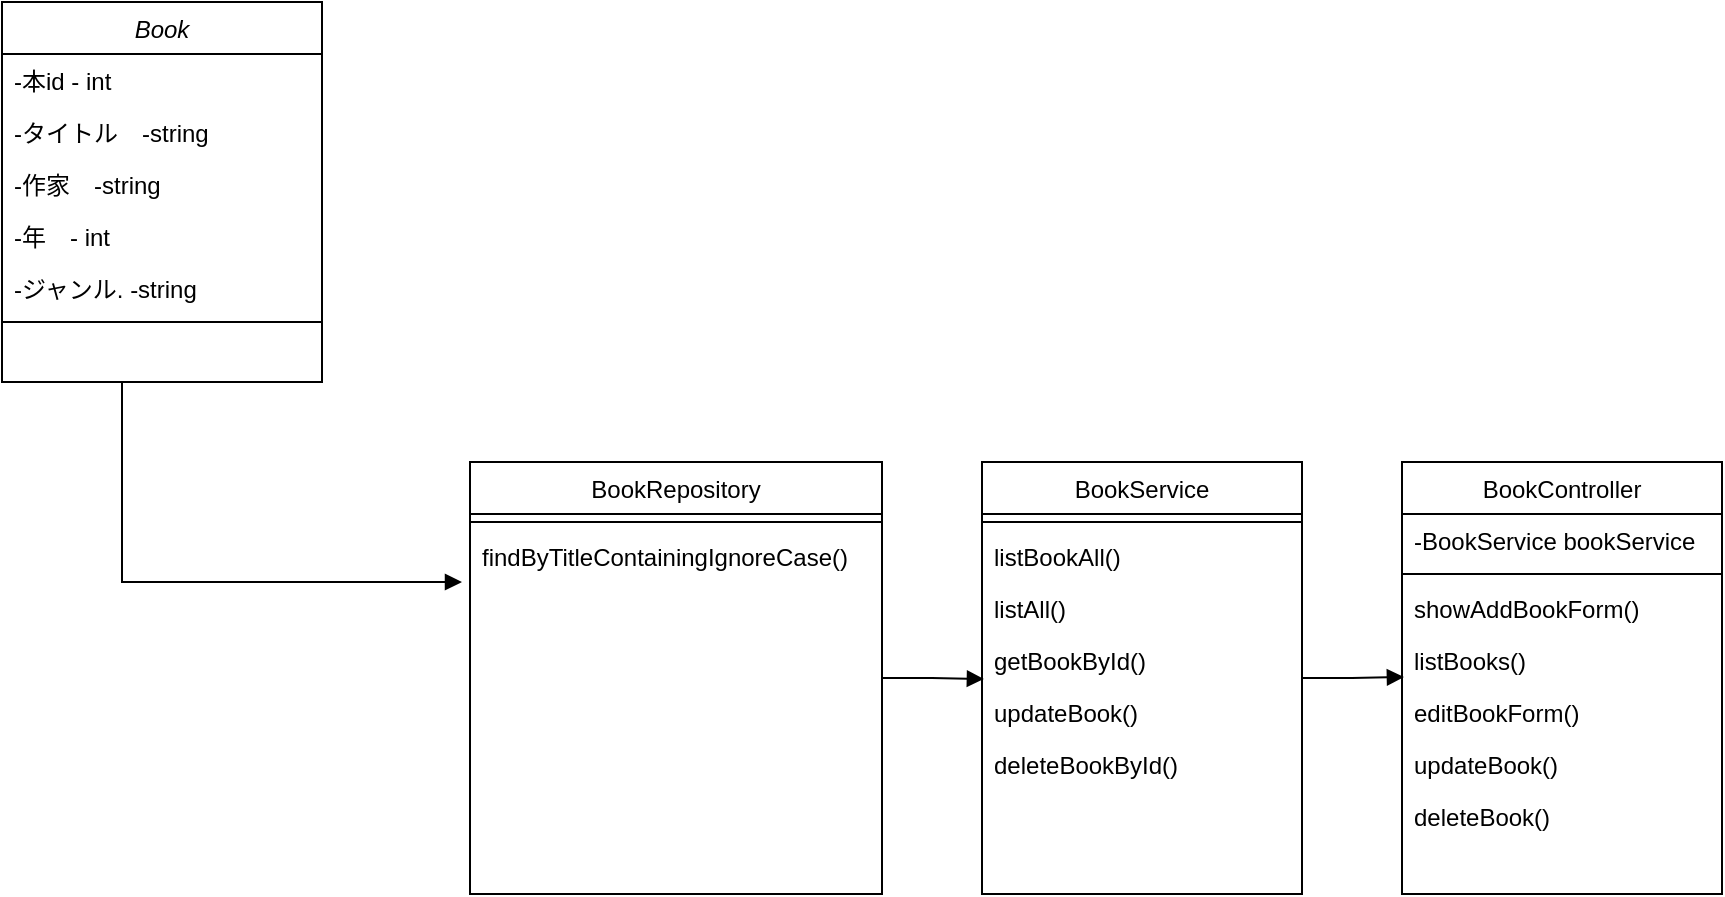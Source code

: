 <mxfile version="26.0.10">
  <diagram id="C5RBs43oDa-KdzZeNtuy" name="Page-1">
    <mxGraphModel dx="953" dy="499" grid="1" gridSize="10" guides="1" tooltips="1" connect="1" arrows="1" fold="1" page="1" pageScale="1" pageWidth="827" pageHeight="1169" math="0" shadow="0">
      <root>
        <mxCell id="WIyWlLk6GJQsqaUBKTNV-0" />
        <mxCell id="WIyWlLk6GJQsqaUBKTNV-1" parent="WIyWlLk6GJQsqaUBKTNV-0" />
        <mxCell id="zkfFHV4jXpPFQw0GAbJ--0" value="Book" style="swimlane;fontStyle=2;align=center;verticalAlign=top;childLayout=stackLayout;horizontal=1;startSize=26;horizontalStack=0;resizeParent=1;resizeLast=0;collapsible=1;marginBottom=0;rounded=0;shadow=0;strokeWidth=1;" parent="WIyWlLk6GJQsqaUBKTNV-1" vertex="1">
          <mxGeometry x="20" y="90" width="160" height="190" as="geometry">
            <mxRectangle x="230" y="140" width="160" height="26" as="alternateBounds" />
          </mxGeometry>
        </mxCell>
        <mxCell id="zkfFHV4jXpPFQw0GAbJ--2" value="-本id - int" style="text;align=left;verticalAlign=top;spacingLeft=4;spacingRight=4;overflow=hidden;rotatable=0;points=[[0,0.5],[1,0.5]];portConstraint=eastwest;rounded=0;shadow=0;html=0;" parent="zkfFHV4jXpPFQw0GAbJ--0" vertex="1">
          <mxGeometry y="26" width="160" height="26" as="geometry" />
        </mxCell>
        <mxCell id="4lrPINESp2flZfwuW8qG-0" value="-タイトル　-string" style="text;align=left;verticalAlign=top;spacingLeft=4;spacingRight=4;overflow=hidden;rotatable=0;points=[[0,0.5],[1,0.5]];portConstraint=eastwest;rounded=0;shadow=0;html=0;" parent="zkfFHV4jXpPFQw0GAbJ--0" vertex="1">
          <mxGeometry y="52" width="160" height="26" as="geometry" />
        </mxCell>
        <mxCell id="4lrPINESp2flZfwuW8qG-1" value="-作家　-string" style="text;align=left;verticalAlign=top;spacingLeft=4;spacingRight=4;overflow=hidden;rotatable=0;points=[[0,0.5],[1,0.5]];portConstraint=eastwest;rounded=0;shadow=0;html=0;" parent="zkfFHV4jXpPFQw0GAbJ--0" vertex="1">
          <mxGeometry y="78" width="160" height="26" as="geometry" />
        </mxCell>
        <mxCell id="4lrPINESp2flZfwuW8qG-2" value="-年　- int" style="text;align=left;verticalAlign=top;spacingLeft=4;spacingRight=4;overflow=hidden;rotatable=0;points=[[0,0.5],[1,0.5]];portConstraint=eastwest;rounded=0;shadow=0;html=0;" parent="zkfFHV4jXpPFQw0GAbJ--0" vertex="1">
          <mxGeometry y="104" width="160" height="26" as="geometry" />
        </mxCell>
        <mxCell id="4lrPINESp2flZfwuW8qG-3" value="-ジャンル. -string" style="text;align=left;verticalAlign=top;spacingLeft=4;spacingRight=4;overflow=hidden;rotatable=0;points=[[0,0.5],[1,0.5]];portConstraint=eastwest;rounded=0;shadow=0;html=0;" parent="zkfFHV4jXpPFQw0GAbJ--0" vertex="1">
          <mxGeometry y="130" width="160" height="26" as="geometry" />
        </mxCell>
        <mxCell id="zkfFHV4jXpPFQw0GAbJ--4" value="" style="line;html=1;strokeWidth=1;align=left;verticalAlign=middle;spacingTop=-1;spacingLeft=3;spacingRight=3;rotatable=0;labelPosition=right;points=[];portConstraint=eastwest;" parent="zkfFHV4jXpPFQw0GAbJ--0" vertex="1">
          <mxGeometry y="156" width="160" height="8" as="geometry" />
        </mxCell>
        <mxCell id="zkfFHV4jXpPFQw0GAbJ--17" value="BookRepository" style="swimlane;fontStyle=0;align=center;verticalAlign=top;childLayout=stackLayout;horizontal=1;startSize=26;horizontalStack=0;resizeParent=1;resizeLast=0;collapsible=1;marginBottom=0;rounded=0;shadow=0;strokeWidth=1;" parent="WIyWlLk6GJQsqaUBKTNV-1" vertex="1">
          <mxGeometry x="254" y="320" width="206" height="216" as="geometry">
            <mxRectangle x="550" y="140" width="160" height="26" as="alternateBounds" />
          </mxGeometry>
        </mxCell>
        <mxCell id="zkfFHV4jXpPFQw0GAbJ--23" value="" style="line;html=1;strokeWidth=1;align=left;verticalAlign=middle;spacingTop=-1;spacingLeft=3;spacingRight=3;rotatable=0;labelPosition=right;points=[];portConstraint=eastwest;" parent="zkfFHV4jXpPFQw0GAbJ--17" vertex="1">
          <mxGeometry y="26" width="206" height="8" as="geometry" />
        </mxCell>
        <mxCell id="zkfFHV4jXpPFQw0GAbJ--24" value="findByTitleContainingIgnoreCase()" style="text;align=left;verticalAlign=top;spacingLeft=4;spacingRight=4;overflow=hidden;rotatable=0;points=[[0,0.5],[1,0.5]];portConstraint=eastwest;" parent="zkfFHV4jXpPFQw0GAbJ--17" vertex="1">
          <mxGeometry y="34" width="206" height="26" as="geometry" />
        </mxCell>
        <mxCell id="4lrPINESp2flZfwuW8qG-4" value="BookService" style="swimlane;fontStyle=0;align=center;verticalAlign=top;childLayout=stackLayout;horizontal=1;startSize=26;horizontalStack=0;resizeParent=1;resizeLast=0;collapsible=1;marginBottom=0;rounded=0;shadow=0;strokeWidth=1;" parent="WIyWlLk6GJQsqaUBKTNV-1" vertex="1">
          <mxGeometry x="510" y="320" width="160" height="216" as="geometry">
            <mxRectangle x="550" y="140" width="160" height="26" as="alternateBounds" />
          </mxGeometry>
        </mxCell>
        <mxCell id="4lrPINESp2flZfwuW8qG-10" value="" style="line;html=1;strokeWidth=1;align=left;verticalAlign=middle;spacingTop=-1;spacingLeft=3;spacingRight=3;rotatable=0;labelPosition=right;points=[];portConstraint=eastwest;" parent="4lrPINESp2flZfwuW8qG-4" vertex="1">
          <mxGeometry y="26" width="160" height="8" as="geometry" />
        </mxCell>
        <mxCell id="4lrPINESp2flZfwuW8qG-11" value="listBookAll()" style="text;align=left;verticalAlign=top;spacingLeft=4;spacingRight=4;overflow=hidden;rotatable=0;points=[[0,0.5],[1,0.5]];portConstraint=eastwest;" parent="4lrPINESp2flZfwuW8qG-4" vertex="1">
          <mxGeometry y="34" width="160" height="26" as="geometry" />
        </mxCell>
        <mxCell id="4lrPINESp2flZfwuW8qG-12" value="listAll()" style="text;align=left;verticalAlign=top;spacingLeft=4;spacingRight=4;overflow=hidden;rotatable=0;points=[[0,0.5],[1,0.5]];portConstraint=eastwest;" parent="4lrPINESp2flZfwuW8qG-4" vertex="1">
          <mxGeometry y="60" width="160" height="26" as="geometry" />
        </mxCell>
        <mxCell id="4lrPINESp2flZfwuW8qG-25" value="getBookById()" style="text;align=left;verticalAlign=top;spacingLeft=4;spacingRight=4;overflow=hidden;rotatable=0;points=[[0,0.5],[1,0.5]];portConstraint=eastwest;" parent="4lrPINESp2flZfwuW8qG-4" vertex="1">
          <mxGeometry y="86" width="160" height="26" as="geometry" />
        </mxCell>
        <mxCell id="4lrPINESp2flZfwuW8qG-31" value="updateBook()" style="text;align=left;verticalAlign=top;spacingLeft=4;spacingRight=4;overflow=hidden;rotatable=0;points=[[0,0.5],[1,0.5]];portConstraint=eastwest;" parent="4lrPINESp2flZfwuW8qG-4" vertex="1">
          <mxGeometry y="112" width="160" height="26" as="geometry" />
        </mxCell>
        <mxCell id="4lrPINESp2flZfwuW8qG-32" value="deleteBookById()" style="text;align=left;verticalAlign=top;spacingLeft=4;spacingRight=4;overflow=hidden;rotatable=0;points=[[0,0.5],[1,0.5]];portConstraint=eastwest;" parent="4lrPINESp2flZfwuW8qG-4" vertex="1">
          <mxGeometry y="138" width="160" height="26" as="geometry" />
        </mxCell>
        <mxCell id="4lrPINESp2flZfwuW8qG-13" value="BookController" style="swimlane;fontStyle=0;align=center;verticalAlign=top;childLayout=stackLayout;horizontal=1;startSize=26;horizontalStack=0;resizeParent=1;resizeLast=0;collapsible=1;marginBottom=0;rounded=0;shadow=0;strokeWidth=1;" parent="WIyWlLk6GJQsqaUBKTNV-1" vertex="1">
          <mxGeometry x="720" y="320" width="160" height="216" as="geometry">
            <mxRectangle x="550" y="140" width="160" height="26" as="alternateBounds" />
          </mxGeometry>
        </mxCell>
        <mxCell id="4lrPINESp2flZfwuW8qG-14" value="-BookService bookService" style="text;align=left;verticalAlign=top;spacingLeft=4;spacingRight=4;overflow=hidden;rotatable=0;points=[[0,0.5],[1,0.5]];portConstraint=eastwest;" parent="4lrPINESp2flZfwuW8qG-13" vertex="1">
          <mxGeometry y="26" width="160" height="26" as="geometry" />
        </mxCell>
        <mxCell id="4lrPINESp2flZfwuW8qG-19" value="" style="line;html=1;strokeWidth=1;align=left;verticalAlign=middle;spacingTop=-1;spacingLeft=3;spacingRight=3;rotatable=0;labelPosition=right;points=[];portConstraint=eastwest;" parent="4lrPINESp2flZfwuW8qG-13" vertex="1">
          <mxGeometry y="52" width="160" height="8" as="geometry" />
        </mxCell>
        <mxCell id="4lrPINESp2flZfwuW8qG-20" value="showAddBookForm()" style="text;align=left;verticalAlign=top;spacingLeft=4;spacingRight=4;overflow=hidden;rotatable=0;points=[[0,0.5],[1,0.5]];portConstraint=eastwest;" parent="4lrPINESp2flZfwuW8qG-13" vertex="1">
          <mxGeometry y="60" width="160" height="26" as="geometry" />
        </mxCell>
        <mxCell id="4lrPINESp2flZfwuW8qG-21" value="listBooks()" style="text;align=left;verticalAlign=top;spacingLeft=4;spacingRight=4;overflow=hidden;rotatable=0;points=[[0,0.5],[1,0.5]];portConstraint=eastwest;" parent="4lrPINESp2flZfwuW8qG-13" vertex="1">
          <mxGeometry y="86" width="160" height="26" as="geometry" />
        </mxCell>
        <mxCell id="4lrPINESp2flZfwuW8qG-33" value="editBookForm()" style="text;align=left;verticalAlign=top;spacingLeft=4;spacingRight=4;overflow=hidden;rotatable=0;points=[[0,0.5],[1,0.5]];portConstraint=eastwest;" parent="4lrPINESp2flZfwuW8qG-13" vertex="1">
          <mxGeometry y="112" width="160" height="26" as="geometry" />
        </mxCell>
        <mxCell id="4lrPINESp2flZfwuW8qG-34" value="updateBook()" style="text;align=left;verticalAlign=top;spacingLeft=4;spacingRight=4;overflow=hidden;rotatable=0;points=[[0,0.5],[1,0.5]];portConstraint=eastwest;" parent="4lrPINESp2flZfwuW8qG-13" vertex="1">
          <mxGeometry y="138" width="160" height="26" as="geometry" />
        </mxCell>
        <mxCell id="4lrPINESp2flZfwuW8qG-35" value="deleteBook()" style="text;align=left;verticalAlign=top;spacingLeft=4;spacingRight=4;overflow=hidden;rotatable=0;points=[[0,0.5],[1,0.5]];portConstraint=eastwest;" parent="4lrPINESp2flZfwuW8qG-13" vertex="1">
          <mxGeometry y="164" width="160" height="26" as="geometry" />
        </mxCell>
        <mxCell id="4lrPINESp2flZfwuW8qG-36" style="edgeStyle=orthogonalEdgeStyle;rounded=0;orthogonalLoop=1;jettySize=auto;html=1;endArrow=block;startFill=0;endFill=1;" parent="WIyWlLk6GJQsqaUBKTNV-1" edge="1">
          <mxGeometry relative="1" as="geometry">
            <mxPoint x="250" y="380" as="targetPoint" />
            <mxPoint x="80" y="280" as="sourcePoint" />
            <Array as="points">
              <mxPoint x="80" y="380" />
              <mxPoint x="250" y="380" />
            </Array>
          </mxGeometry>
        </mxCell>
        <mxCell id="4lrPINESp2flZfwuW8qG-37" style="edgeStyle=orthogonalEdgeStyle;rounded=0;orthogonalLoop=1;jettySize=auto;html=1;entryX=0.006;entryY=0.865;entryDx=0;entryDy=0;entryPerimeter=0;endArrow=block;startFill=0;endFill=1;" parent="WIyWlLk6GJQsqaUBKTNV-1" source="zkfFHV4jXpPFQw0GAbJ--17" target="4lrPINESp2flZfwuW8qG-25" edge="1">
          <mxGeometry relative="1" as="geometry" />
        </mxCell>
        <mxCell id="4lrPINESp2flZfwuW8qG-38" style="edgeStyle=orthogonalEdgeStyle;rounded=0;orthogonalLoop=1;jettySize=auto;html=1;entryX=0.006;entryY=0.827;entryDx=0;entryDy=0;entryPerimeter=0;endArrow=block;startFill=0;endFill=1;" parent="WIyWlLk6GJQsqaUBKTNV-1" source="4lrPINESp2flZfwuW8qG-4" target="4lrPINESp2flZfwuW8qG-21" edge="1">
          <mxGeometry relative="1" as="geometry" />
        </mxCell>
      </root>
    </mxGraphModel>
  </diagram>
</mxfile>
